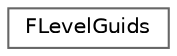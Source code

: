 digraph "Graphical Class Hierarchy"
{
 // INTERACTIVE_SVG=YES
 // LATEX_PDF_SIZE
  bgcolor="transparent";
  edge [fontname=Helvetica,fontsize=10,labelfontname=Helvetica,labelfontsize=10];
  node [fontname=Helvetica,fontsize=10,shape=box,height=0.2,width=0.4];
  rankdir="LR";
  Node0 [id="Node000000",label="FLevelGuids",height=0.2,width=0.4,color="grey40", fillcolor="white", style="filled",URL="$d7/d86/structFLevelGuids.html",tooltip="Structure to hold information about an external packages objects used in cross-level references."];
}
